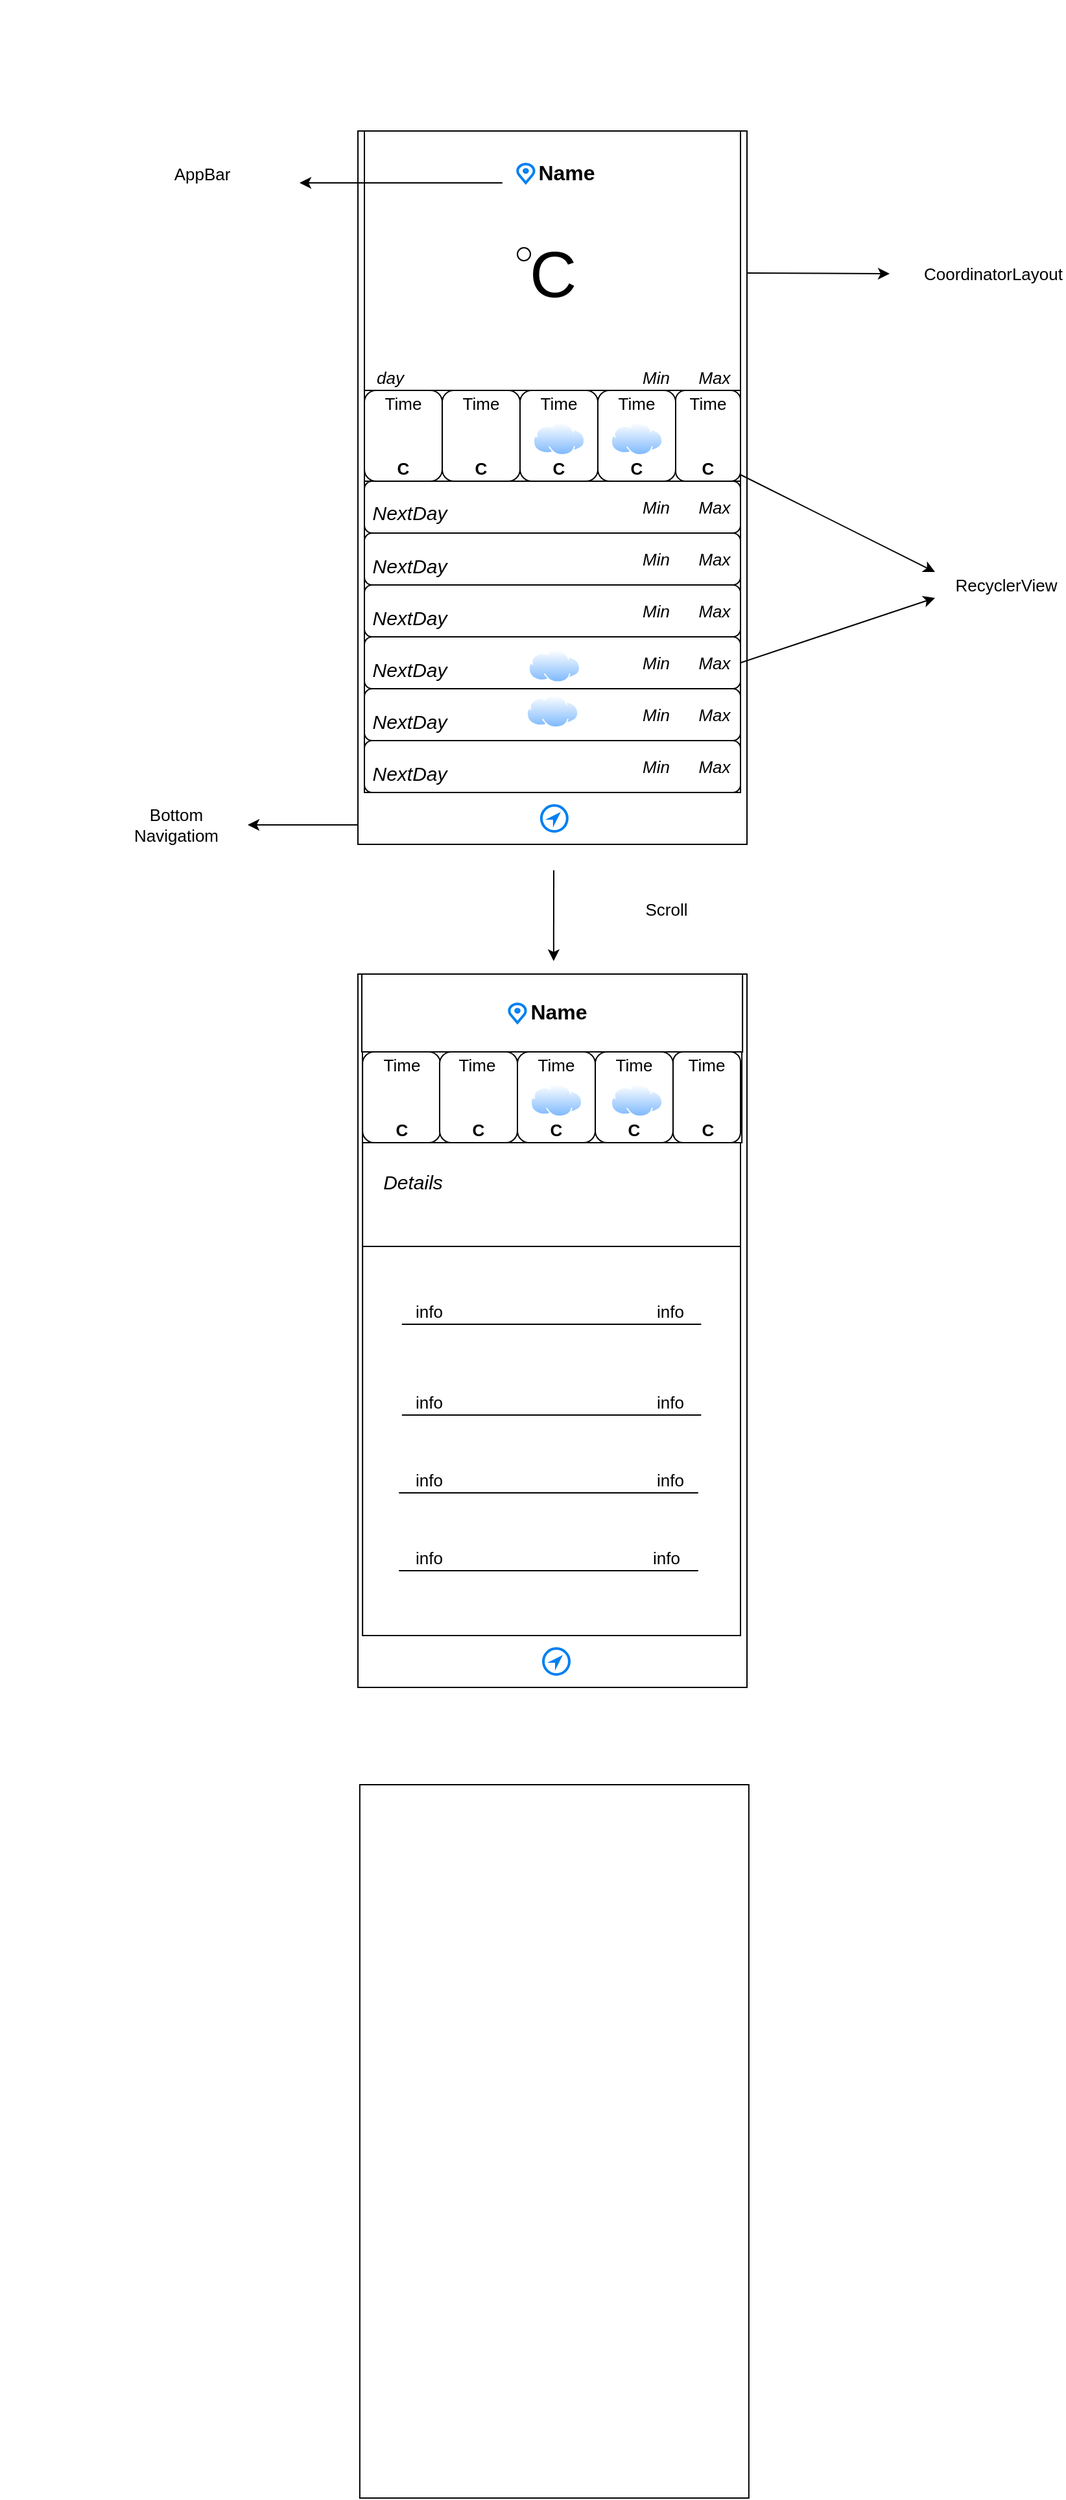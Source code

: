 <mxfile version="13.6.5" type="github">
  <diagram id="t3yBCUSN-lH6VcDjIVjF" name="Page-1">
    <mxGraphModel dx="1422" dy="794" grid="1" gridSize="10" guides="1" tooltips="1" connect="1" arrows="1" fold="1" page="1" pageScale="1" pageWidth="850" pageHeight="1100" math="0" shadow="0">
      <root>
        <mxCell id="0" />
        <mxCell id="1" parent="0" />
        <mxCell id="0NbwlL-7INHjP1GCCuyA-1" value="" style="whiteSpace=wrap;html=1;" vertex="1" parent="1">
          <mxGeometry x="275" y="100" width="300" height="550" as="geometry" />
        </mxCell>
        <mxCell id="0NbwlL-7INHjP1GCCuyA-3" value="" style="whiteSpace=wrap;html=1;" vertex="1" parent="1">
          <mxGeometry x="280" y="370" width="290" height="240" as="geometry" />
        </mxCell>
        <mxCell id="0NbwlL-7INHjP1GCCuyA-5" value="" style="whiteSpace=wrap;html=1;" vertex="1" parent="1">
          <mxGeometry x="280" y="100" width="290" height="200" as="geometry" />
        </mxCell>
        <mxCell id="0NbwlL-7INHjP1GCCuyA-6" value="" style="whiteSpace=wrap;html=1;" vertex="1" parent="1">
          <mxGeometry x="280" y="300" width="290" height="70" as="geometry" />
        </mxCell>
        <mxCell id="0NbwlL-7INHjP1GCCuyA-8" value="&lt;font style=&quot;font-size: 16px&quot;&gt;Name&lt;/font&gt;" style="text;html=1;strokeColor=none;fillColor=none;align=center;verticalAlign=middle;whiteSpace=wrap;fontStyle=1;fontSize=17;" vertex="1" parent="1">
          <mxGeometry x="406.43" y="117.5" width="60" height="30" as="geometry" />
        </mxCell>
        <mxCell id="0NbwlL-7INHjP1GCCuyA-11" value="&lt;p style=&quot;font-size: 50px;&quot;&gt;C&lt;/p&gt;" style="text;html=1;strokeColor=none;fillColor=none;align=center;verticalAlign=middle;whiteSpace=wrap;fontSize=50;fontFamily=Helvetica;" vertex="1" parent="1">
          <mxGeometry x="372.93" y="170" width="105" height="80" as="geometry" />
        </mxCell>
        <mxCell id="0NbwlL-7INHjP1GCCuyA-13" value="" style="ellipse;whiteSpace=wrap;html=1;aspect=fixed;fontFamily=Helvetica;fontSize=50;fontStyle=1" vertex="1" parent="1">
          <mxGeometry x="398" y="190" width="10" height="10" as="geometry" />
        </mxCell>
        <mxCell id="0NbwlL-7INHjP1GCCuyA-15" value="&lt;i style=&quot;font-size: 13px;&quot;&gt;day&lt;/i&gt;" style="text;html=1;strokeColor=none;fillColor=none;align=center;verticalAlign=middle;whiteSpace=wrap;rounded=0;fontFamily=Helvetica;fontSize=13;" vertex="1" parent="1">
          <mxGeometry x="280" y="280" width="40" height="20" as="geometry" />
        </mxCell>
        <mxCell id="0NbwlL-7INHjP1GCCuyA-25" value="" style="endArrow=classic;html=1;fontFamily=Helvetica;fontSize=13;" edge="1" parent="1">
          <mxGeometry width="50" height="50" relative="1" as="geometry">
            <mxPoint x="570" y="365" as="sourcePoint" />
            <mxPoint x="720" y="440" as="targetPoint" />
            <Array as="points" />
          </mxGeometry>
        </mxCell>
        <mxCell id="0NbwlL-7INHjP1GCCuyA-27" value="RecyclerView" style="text;html=1;strokeColor=none;fillColor=none;align=center;verticalAlign=middle;whiteSpace=wrap;rounded=0;fontFamily=Helvetica;fontSize=13;" vertex="1" parent="1">
          <mxGeometry x="740" y="440" width="70" height="20" as="geometry" />
        </mxCell>
        <mxCell id="0NbwlL-7INHjP1GCCuyA-30" value="" style="endArrow=classic;html=1;fontFamily=Helvetica;fontSize=13;" edge="1" parent="1">
          <mxGeometry width="50" height="50" relative="1" as="geometry">
            <mxPoint x="570" y="510" as="sourcePoint" />
            <mxPoint x="720" y="460" as="targetPoint" />
            <Array as="points" />
          </mxGeometry>
        </mxCell>
        <mxCell id="0NbwlL-7INHjP1GCCuyA-34" value="" style="rounded=1;whiteSpace=wrap;html=1;fontFamily=Helvetica;fontSize=13;" vertex="1" parent="1">
          <mxGeometry x="280" y="300" width="60" height="70" as="geometry" />
        </mxCell>
        <mxCell id="0NbwlL-7INHjP1GCCuyA-36" value="Time" style="text;html=1;strokeColor=none;fillColor=none;align=center;verticalAlign=middle;whiteSpace=wrap;rounded=0;fontFamily=Helvetica;fontSize=13;" vertex="1" parent="1">
          <mxGeometry x="280" y="300" width="60" height="20" as="geometry" />
        </mxCell>
        <mxCell id="0NbwlL-7INHjP1GCCuyA-41" value="&lt;div style=&quot;text-align: justify&quot;&gt;&lt;b&gt;C&lt;/b&gt;&lt;/div&gt;" style="text;html=1;strokeColor=none;fillColor=none;align=center;verticalAlign=middle;whiteSpace=wrap;rounded=0;fontFamily=Helvetica;fontSize=13;" vertex="1" parent="1">
          <mxGeometry x="280" y="350" width="60" height="20" as="geometry" />
        </mxCell>
        <mxCell id="0NbwlL-7INHjP1GCCuyA-43" value="" style="ellipse;whiteSpace=wrap;html=1;aspect=fixed;fontFamily=Helvetica;fontSize=50;fontStyle=1" vertex="1" parent="1">
          <mxGeometry x="NaN" y="NaN" width="NaN" height="10" as="geometry" />
        </mxCell>
        <mxCell id="0NbwlL-7INHjP1GCCuyA-60" value="" style="rounded=1;whiteSpace=wrap;html=1;fontFamily=Helvetica;fontSize=30;align=center;" vertex="1" parent="1">
          <mxGeometry x="280" y="370" width="290" height="40" as="geometry" />
        </mxCell>
        <mxCell id="0NbwlL-7INHjP1GCCuyA-61" value="" style="rounded=1;whiteSpace=wrap;html=1;fontFamily=Helvetica;fontSize=30;align=center;" vertex="1" parent="1">
          <mxGeometry x="280" y="410" width="290" height="40" as="geometry" />
        </mxCell>
        <mxCell id="0NbwlL-7INHjP1GCCuyA-62" value="" style="rounded=1;whiteSpace=wrap;html=1;fontFamily=Helvetica;fontSize=30;align=center;" vertex="1" parent="1">
          <mxGeometry x="280" y="450" width="290" height="40" as="geometry" />
        </mxCell>
        <mxCell id="0NbwlL-7INHjP1GCCuyA-63" value="" style="rounded=1;whiteSpace=wrap;html=1;fontFamily=Helvetica;fontSize=30;align=center;" vertex="1" parent="1">
          <mxGeometry x="280" y="490" width="290" height="40" as="geometry" />
        </mxCell>
        <mxCell id="0NbwlL-7INHjP1GCCuyA-66" value="&lt;i style=&quot;font-size: 13px&quot;&gt;Min&lt;/i&gt;" style="text;html=1;strokeColor=none;fillColor=none;align=center;verticalAlign=middle;whiteSpace=wrap;rounded=0;fontFamily=Helvetica;fontSize=13;" vertex="1" parent="1">
          <mxGeometry x="485" y="280" width="40" height="20" as="geometry" />
        </mxCell>
        <mxCell id="0NbwlL-7INHjP1GCCuyA-67" value="&lt;i style=&quot;font-size: 13px&quot;&gt;Max&lt;/i&gt;" style="text;html=1;strokeColor=none;fillColor=none;align=center;verticalAlign=middle;whiteSpace=wrap;rounded=0;fontFamily=Helvetica;fontSize=13;" vertex="1" parent="1">
          <mxGeometry x="530" y="280" width="40" height="20" as="geometry" />
        </mxCell>
        <mxCell id="0NbwlL-7INHjP1GCCuyA-71" value="" style="rounded=1;whiteSpace=wrap;html=1;fontFamily=Helvetica;fontSize=13;" vertex="1" parent="1">
          <mxGeometry x="340" y="300" width="60" height="70" as="geometry" />
        </mxCell>
        <mxCell id="0NbwlL-7INHjP1GCCuyA-75" value="Time" style="text;html=1;strokeColor=none;fillColor=none;align=center;verticalAlign=middle;whiteSpace=wrap;rounded=0;fontFamily=Helvetica;fontSize=13;" vertex="1" parent="1">
          <mxGeometry x="340" y="300" width="60" height="20" as="geometry" />
        </mxCell>
        <mxCell id="0NbwlL-7INHjP1GCCuyA-77" value="&lt;div style=&quot;text-align: justify&quot;&gt;&lt;b&gt;C&lt;/b&gt;&lt;/div&gt;" style="text;html=1;strokeColor=none;fillColor=none;align=center;verticalAlign=middle;whiteSpace=wrap;rounded=0;fontFamily=Helvetica;fontSize=13;" vertex="1" parent="1">
          <mxGeometry x="340" y="350" width="60" height="20" as="geometry" />
        </mxCell>
        <mxCell id="0NbwlL-7INHjP1GCCuyA-83" value="" style="rounded=1;whiteSpace=wrap;html=1;fontFamily=Helvetica;fontSize=13;" vertex="1" parent="1">
          <mxGeometry x="400" y="300" width="60" height="70" as="geometry" />
        </mxCell>
        <mxCell id="0NbwlL-7INHjP1GCCuyA-84" value="" style="rounded=1;whiteSpace=wrap;html=1;fontFamily=Helvetica;fontSize=13;" vertex="1" parent="1">
          <mxGeometry x="460" y="300" width="60" height="70" as="geometry" />
        </mxCell>
        <mxCell id="0NbwlL-7INHjP1GCCuyA-85" value="" style="rounded=1;whiteSpace=wrap;html=1;fontFamily=Helvetica;fontSize=13;" vertex="1" parent="1">
          <mxGeometry x="520" y="300" width="50" height="70" as="geometry" />
        </mxCell>
        <mxCell id="0NbwlL-7INHjP1GCCuyA-87" value="" style="rounded=1;whiteSpace=wrap;html=1;fontFamily=Helvetica;fontSize=30;align=center;" vertex="1" parent="1">
          <mxGeometry x="280" y="530" width="290" height="40" as="geometry" />
        </mxCell>
        <mxCell id="0NbwlL-7INHjP1GCCuyA-88" value="&lt;div&gt;&lt;span style=&quot;font-size: 15px&quot;&gt;&lt;i&gt;NextDay&lt;/i&gt;&lt;/span&gt;&lt;/div&gt;" style="text;html=1;strokeColor=none;fillColor=none;align=center;verticalAlign=bottom;whiteSpace=wrap;rounded=0;fontFamily=Helvetica;fontSize=30;" vertex="1" parent="1">
          <mxGeometry x="280" y="370" width="70" height="40" as="geometry" />
        </mxCell>
        <mxCell id="0NbwlL-7INHjP1GCCuyA-92" value="&lt;i style=&quot;font-size: 13px&quot;&gt;Min&lt;/i&gt;" style="text;html=1;strokeColor=none;fillColor=none;align=center;verticalAlign=middle;whiteSpace=wrap;rounded=0;fontFamily=Helvetica;fontSize=13;" vertex="1" parent="1">
          <mxGeometry x="485" y="380" width="40" height="20" as="geometry" />
        </mxCell>
        <mxCell id="0NbwlL-7INHjP1GCCuyA-93" value="&lt;i style=&quot;font-size: 13px&quot;&gt;Max&lt;/i&gt;" style="text;html=1;strokeColor=none;fillColor=none;align=center;verticalAlign=middle;whiteSpace=wrap;rounded=0;fontFamily=Helvetica;fontSize=13;" vertex="1" parent="1">
          <mxGeometry x="530" y="380" width="40" height="20" as="geometry" />
        </mxCell>
        <mxCell id="0NbwlL-7INHjP1GCCuyA-95" value="&lt;i style=&quot;font-size: 15px&quot;&gt;NextDay&lt;/i&gt;" style="text;html=1;strokeColor=none;fillColor=none;align=center;verticalAlign=middle;whiteSpace=wrap;rounded=0;fontFamily=Helvetica;fontSize=30;" vertex="1" parent="1">
          <mxGeometry x="280" y="410" width="70" height="40" as="geometry" />
        </mxCell>
        <mxCell id="0NbwlL-7INHjP1GCCuyA-98" value="&lt;i style=&quot;font-size: 13px&quot;&gt;Min&lt;/i&gt;" style="text;html=1;strokeColor=none;fillColor=none;align=center;verticalAlign=middle;whiteSpace=wrap;rounded=0;fontFamily=Helvetica;fontSize=13;" vertex="1" parent="1">
          <mxGeometry x="485" y="420" width="40" height="20" as="geometry" />
        </mxCell>
        <mxCell id="0NbwlL-7INHjP1GCCuyA-99" value="&lt;i style=&quot;font-size: 13px&quot;&gt;Max&lt;/i&gt;" style="text;html=1;strokeColor=none;fillColor=none;align=center;verticalAlign=middle;whiteSpace=wrap;rounded=0;fontFamily=Helvetica;fontSize=13;" vertex="1" parent="1">
          <mxGeometry x="530" y="420" width="40" height="20" as="geometry" />
        </mxCell>
        <mxCell id="0NbwlL-7INHjP1GCCuyA-101" value="" style="rounded=1;whiteSpace=wrap;html=1;fontFamily=Helvetica;fontSize=30;align=center;" vertex="1" parent="1">
          <mxGeometry x="280" y="570" width="290" height="40" as="geometry" />
        </mxCell>
        <mxCell id="0NbwlL-7INHjP1GCCuyA-102" value="&lt;i style=&quot;font-size: 15px&quot;&gt;NextDay&lt;/i&gt;" style="text;html=1;strokeColor=none;fillColor=none;align=center;verticalAlign=middle;whiteSpace=wrap;rounded=0;fontFamily=Helvetica;fontSize=30;" vertex="1" parent="1">
          <mxGeometry x="280" y="450" width="70" height="40" as="geometry" />
        </mxCell>
        <mxCell id="0NbwlL-7INHjP1GCCuyA-105" value="&lt;i style=&quot;font-size: 13px&quot;&gt;Min&lt;/i&gt;" style="text;html=1;strokeColor=none;fillColor=none;align=center;verticalAlign=middle;whiteSpace=wrap;rounded=0;fontFamily=Helvetica;fontSize=13;" vertex="1" parent="1">
          <mxGeometry x="485" y="460" width="40" height="20" as="geometry" />
        </mxCell>
        <mxCell id="0NbwlL-7INHjP1GCCuyA-106" value="&lt;i style=&quot;font-size: 13px&quot;&gt;Max&lt;/i&gt;" style="text;html=1;strokeColor=none;fillColor=none;align=center;verticalAlign=middle;whiteSpace=wrap;rounded=0;fontFamily=Helvetica;fontSize=13;" vertex="1" parent="1">
          <mxGeometry x="530" y="460" width="40" height="20" as="geometry" />
        </mxCell>
        <mxCell id="0NbwlL-7INHjP1GCCuyA-121" value="&lt;i style=&quot;font-size: 15px&quot;&gt;NextDay&lt;/i&gt;" style="text;html=1;strokeColor=none;fillColor=none;align=center;verticalAlign=middle;whiteSpace=wrap;rounded=0;fontFamily=Helvetica;fontSize=30;" vertex="1" parent="1">
          <mxGeometry x="280" y="490" width="70" height="40" as="geometry" />
        </mxCell>
        <mxCell id="0NbwlL-7INHjP1GCCuyA-122" value="&lt;i style=&quot;font-size: 15px&quot;&gt;NextDay&lt;/i&gt;" style="text;html=1;strokeColor=none;fillColor=none;align=center;verticalAlign=middle;whiteSpace=wrap;rounded=0;fontFamily=Helvetica;fontSize=30;" vertex="1" parent="1">
          <mxGeometry x="280" y="530" width="70" height="40" as="geometry" />
        </mxCell>
        <mxCell id="0NbwlL-7INHjP1GCCuyA-123" value="&lt;i style=&quot;font-size: 15px&quot;&gt;NextDay&lt;/i&gt;" style="text;html=1;strokeColor=none;fillColor=none;align=center;verticalAlign=middle;whiteSpace=wrap;rounded=0;fontFamily=Helvetica;fontSize=30;" vertex="1" parent="1">
          <mxGeometry x="280" y="570" width="70" height="40" as="geometry" />
        </mxCell>
        <mxCell id="0NbwlL-7INHjP1GCCuyA-124" value="Time" style="text;html=1;strokeColor=none;fillColor=none;align=center;verticalAlign=middle;whiteSpace=wrap;rounded=0;fontFamily=Helvetica;fontSize=13;" vertex="1" parent="1">
          <mxGeometry x="400" y="300" width="60" height="20" as="geometry" />
        </mxCell>
        <mxCell id="0NbwlL-7INHjP1GCCuyA-125" value="Time" style="text;html=1;strokeColor=none;fillColor=none;align=center;verticalAlign=middle;whiteSpace=wrap;rounded=0;fontFamily=Helvetica;fontSize=13;" vertex="1" parent="1">
          <mxGeometry x="460" y="300" width="60" height="20" as="geometry" />
        </mxCell>
        <mxCell id="0NbwlL-7INHjP1GCCuyA-126" value="Time" style="text;html=1;strokeColor=none;fillColor=none;align=center;verticalAlign=middle;whiteSpace=wrap;rounded=0;fontFamily=Helvetica;fontSize=13;" vertex="1" parent="1">
          <mxGeometry x="520" y="300" width="50" height="20" as="geometry" />
        </mxCell>
        <mxCell id="0NbwlL-7INHjP1GCCuyA-127" value="&lt;div style=&quot;text-align: justify&quot;&gt;&lt;b&gt;C&lt;/b&gt;&lt;/div&gt;" style="text;html=1;strokeColor=none;fillColor=none;align=center;verticalAlign=middle;whiteSpace=wrap;rounded=0;fontFamily=Helvetica;fontSize=13;" vertex="1" parent="1">
          <mxGeometry x="400" y="350" width="60" height="20" as="geometry" />
        </mxCell>
        <mxCell id="0NbwlL-7INHjP1GCCuyA-128" value="&lt;div style=&quot;text-align: justify&quot;&gt;&lt;b&gt;C&lt;/b&gt;&lt;/div&gt;" style="text;html=1;strokeColor=none;fillColor=none;align=center;verticalAlign=middle;whiteSpace=wrap;rounded=0;fontFamily=Helvetica;fontSize=13;" vertex="1" parent="1">
          <mxGeometry x="460" y="350" width="60" height="20" as="geometry" />
        </mxCell>
        <mxCell id="0NbwlL-7INHjP1GCCuyA-129" value="&lt;div style=&quot;text-align: justify&quot;&gt;&lt;b&gt;C&lt;/b&gt;&lt;/div&gt;" style="text;html=1;strokeColor=none;fillColor=none;align=center;verticalAlign=middle;whiteSpace=wrap;rounded=0;fontFamily=Helvetica;fontSize=13;" vertex="1" parent="1">
          <mxGeometry x="520" y="350" width="50" height="20" as="geometry" />
        </mxCell>
        <mxCell id="0NbwlL-7INHjP1GCCuyA-130" value="&lt;i style=&quot;font-size: 13px&quot;&gt;Min&lt;/i&gt;" style="text;html=1;strokeColor=none;fillColor=none;align=center;verticalAlign=middle;whiteSpace=wrap;rounded=0;fontFamily=Helvetica;fontSize=13;" vertex="1" parent="1">
          <mxGeometry x="485" y="500" width="40" height="20" as="geometry" />
        </mxCell>
        <mxCell id="0NbwlL-7INHjP1GCCuyA-131" value="&lt;i style=&quot;font-size: 13px&quot;&gt;Min&lt;/i&gt;" style="text;html=1;strokeColor=none;fillColor=none;align=center;verticalAlign=middle;whiteSpace=wrap;rounded=0;fontFamily=Helvetica;fontSize=13;" vertex="1" parent="1">
          <mxGeometry x="485" y="540" width="40" height="20" as="geometry" />
        </mxCell>
        <mxCell id="0NbwlL-7INHjP1GCCuyA-132" value="&lt;i style=&quot;font-size: 13px&quot;&gt;Min&lt;/i&gt;" style="text;html=1;strokeColor=none;fillColor=none;align=center;verticalAlign=middle;whiteSpace=wrap;rounded=0;fontFamily=Helvetica;fontSize=13;" vertex="1" parent="1">
          <mxGeometry x="485" y="580" width="40" height="20" as="geometry" />
        </mxCell>
        <mxCell id="0NbwlL-7INHjP1GCCuyA-133" value="&lt;i style=&quot;font-size: 13px&quot;&gt;Max&lt;/i&gt;" style="text;html=1;strokeColor=none;fillColor=none;align=center;verticalAlign=middle;whiteSpace=wrap;rounded=0;fontFamily=Helvetica;fontSize=13;" vertex="1" parent="1">
          <mxGeometry x="530" y="500" width="40" height="20" as="geometry" />
        </mxCell>
        <mxCell id="0NbwlL-7INHjP1GCCuyA-134" value="&lt;i style=&quot;font-size: 13px&quot;&gt;Max&lt;/i&gt;" style="text;html=1;strokeColor=none;fillColor=none;align=center;verticalAlign=middle;whiteSpace=wrap;rounded=0;fontFamily=Helvetica;fontSize=13;" vertex="1" parent="1">
          <mxGeometry x="530" y="540" width="40" height="20" as="geometry" />
        </mxCell>
        <mxCell id="0NbwlL-7INHjP1GCCuyA-135" value="&lt;i style=&quot;font-size: 13px&quot;&gt;Max&lt;/i&gt;" style="text;html=1;strokeColor=none;fillColor=none;align=center;verticalAlign=middle;whiteSpace=wrap;rounded=0;fontFamily=Helvetica;fontSize=13;" vertex="1" parent="1">
          <mxGeometry x="530" y="580" width="40" height="20" as="geometry" />
        </mxCell>
        <mxCell id="0NbwlL-7INHjP1GCCuyA-138" value="" style="aspect=fixed;perimeter=ellipsePerimeter;html=1;align=center;shadow=0;dashed=0;spacingTop=3;image;image=img/lib/active_directory/internet_cloud.svg;fontFamily=Helvetica;fontSize=30;" vertex="1" parent="1">
          <mxGeometry x="410" y="324.8" width="40" height="25.2" as="geometry" />
        </mxCell>
        <mxCell id="0NbwlL-7INHjP1GCCuyA-139" value="" style="shape=image;html=1;verticalAlign=top;verticalLabelPosition=bottom;labelBackgroundColor=#ffffff;imageAspect=0;aspect=fixed;image=https://cdn2.iconfinder.com/data/icons/weather-flat-14/64/weather02-128.png;fontFamily=Helvetica;fontSize=30;align=center;" vertex="1" parent="1">
          <mxGeometry x="292.13" y="317.13" width="32.87" height="32.87" as="geometry" />
        </mxCell>
        <mxCell id="0NbwlL-7INHjP1GCCuyA-141" value="" style="shape=image;html=1;verticalAlign=top;verticalLabelPosition=bottom;labelBackgroundColor=#ffffff;imageAspect=0;aspect=fixed;image=https://cdn1.iconfinder.com/data/icons/hawcons/32/699843-icon-4-cloud-rain-128.png;fontFamily=Helvetica;fontSize=30;align=center;" vertex="1" parent="1">
          <mxGeometry x="530" y="320" width="30" height="30" as="geometry" />
        </mxCell>
        <mxCell id="0NbwlL-7INHjP1GCCuyA-142" value="" style="aspect=fixed;perimeter=ellipsePerimeter;html=1;align=center;shadow=0;dashed=0;spacingTop=3;image;image=img/lib/active_directory/internet_cloud.svg;fontFamily=Helvetica;fontSize=30;" vertex="1" parent="1">
          <mxGeometry x="470" y="324.8" width="40" height="25.2" as="geometry" />
        </mxCell>
        <mxCell id="0NbwlL-7INHjP1GCCuyA-143" value="" style="shape=image;html=1;verticalAlign=top;verticalLabelPosition=bottom;labelBackgroundColor=#ffffff;imageAspect=0;aspect=fixed;image=https://cdn1.iconfinder.com/data/icons/hawcons/32/699843-icon-4-cloud-rain-128.png;fontFamily=Helvetica;fontSize=30;align=center;" vertex="1" parent="1">
          <mxGeometry x="411.43" y="575" width="30" height="30" as="geometry" />
        </mxCell>
        <mxCell id="0NbwlL-7INHjP1GCCuyA-144" value="" style="shape=image;html=1;verticalAlign=top;verticalLabelPosition=bottom;labelBackgroundColor=#ffffff;imageAspect=0;aspect=fixed;image=https://cdn2.iconfinder.com/data/icons/weather-flat-14/64/weather02-128.png;fontFamily=Helvetica;fontSize=30;align=center;" vertex="1" parent="1">
          <mxGeometry x="353.56" y="319.53" width="32.87" height="32.87" as="geometry" />
        </mxCell>
        <mxCell id="0NbwlL-7INHjP1GCCuyA-145" value="" style="shape=image;html=1;verticalAlign=top;verticalLabelPosition=bottom;labelBackgroundColor=#ffffff;imageAspect=0;aspect=fixed;image=https://cdn2.iconfinder.com/data/icons/weather-flat-14/64/weather02-128.png;fontFamily=Helvetica;fontSize=30;align=center;" vertex="1" parent="1">
          <mxGeometry x="410" y="373.56" width="32.87" height="32.87" as="geometry" />
        </mxCell>
        <mxCell id="0NbwlL-7INHjP1GCCuyA-146" value="" style="shape=image;html=1;verticalAlign=top;verticalLabelPosition=bottom;labelBackgroundColor=#ffffff;imageAspect=0;aspect=fixed;image=https://cdn2.iconfinder.com/data/icons/weather-flat-14/64/weather02-128.png;fontFamily=Helvetica;fontSize=30;align=center;" vertex="1" parent="1">
          <mxGeometry x="410" y="413.56" width="32.87" height="32.87" as="geometry" />
        </mxCell>
        <mxCell id="0NbwlL-7INHjP1GCCuyA-147" value="" style="shape=image;html=1;verticalAlign=top;verticalLabelPosition=bottom;labelBackgroundColor=#ffffff;imageAspect=0;aspect=fixed;image=https://cdn2.iconfinder.com/data/icons/weather-flat-14/64/weather02-128.png;fontFamily=Helvetica;fontSize=30;align=center;" vertex="1" parent="1">
          <mxGeometry x="409" y="453.56" width="32.87" height="32.87" as="geometry" />
        </mxCell>
        <mxCell id="0NbwlL-7INHjP1GCCuyA-148" value="" style="aspect=fixed;perimeter=ellipsePerimeter;html=1;align=center;shadow=0;dashed=0;spacingTop=3;image;image=img/lib/active_directory/internet_cloud.svg;fontFamily=Helvetica;fontSize=30;" vertex="1" parent="1">
          <mxGeometry x="406.43" y="500.0" width="40" height="25.2" as="geometry" />
        </mxCell>
        <mxCell id="0NbwlL-7INHjP1GCCuyA-149" value="" style="aspect=fixed;perimeter=ellipsePerimeter;html=1;align=center;shadow=0;dashed=0;spacingTop=3;image;image=img/lib/active_directory/internet_cloud.svg;fontFamily=Helvetica;fontSize=30;" vertex="1" parent="1">
          <mxGeometry x="405" y="534.8" width="40" height="25.2" as="geometry" />
        </mxCell>
        <mxCell id="0NbwlL-7INHjP1GCCuyA-150" value="" style="html=1;verticalLabelPosition=bottom;align=center;labelBackgroundColor=#ffffff;verticalAlign=top;strokeWidth=2;strokeColor=#0080F0;shadow=0;dashed=0;shape=mxgraph.ios7.icons.location_2;fontFamily=Helvetica;fontSize=30;" vertex="1" parent="1">
          <mxGeometry x="416.43" y="620" width="20" height="20" as="geometry" />
        </mxCell>
        <mxCell id="0NbwlL-7INHjP1GCCuyA-156" value="" style="shape=image;html=1;verticalAlign=top;verticalLabelPosition=bottom;labelBackgroundColor=#ffffff;imageAspect=0;aspect=fixed;image=https://cdn4.iconfinder.com/data/icons/evil-icons-user-interface/64/menu-128.png;fontFamily=Helvetica;fontSize=30;align=center;" vertex="1" parent="1">
          <mxGeometry x="536" y="616" width="28" height="28" as="geometry" />
        </mxCell>
        <mxCell id="0NbwlL-7INHjP1GCCuyA-158" value="" style="whiteSpace=wrap;html=1;" vertex="1" parent="1">
          <mxGeometry x="275" y="750" width="300" height="550" as="geometry" />
        </mxCell>
        <mxCell id="0NbwlL-7INHjP1GCCuyA-159" value="" style="whiteSpace=wrap;html=1;" vertex="1" parent="1">
          <mxGeometry x="276.43" y="1375" width="300" height="550" as="geometry" />
        </mxCell>
        <mxCell id="0NbwlL-7INHjP1GCCuyA-161" value="" style="rounded=0;whiteSpace=wrap;html=1;fontFamily=Helvetica;fontSize=30;align=center;" vertex="1" parent="1">
          <mxGeometry x="278" y="750" width="293.57" height="60" as="geometry" />
        </mxCell>
        <mxCell id="0NbwlL-7INHjP1GCCuyA-163" value="&lt;font style=&quot;font-size: 16px&quot;&gt;Name&lt;/font&gt;" style="text;html=1;strokeColor=none;fillColor=none;align=center;verticalAlign=middle;whiteSpace=wrap;fontStyle=1;fontSize=17;" vertex="1" parent="1">
          <mxGeometry x="400" y="765" width="60" height="30" as="geometry" />
        </mxCell>
        <mxCell id="0NbwlL-7INHjP1GCCuyA-164" value="" style="html=1;verticalLabelPosition=bottom;align=center;labelBackgroundColor=#ffffff;verticalAlign=top;strokeWidth=2;strokeColor=#0080F0;shadow=0;dashed=0;shape=mxgraph.ios7.icons.location;fontFamily=Helvetica;fontSize=30;" vertex="1" parent="1">
          <mxGeometry x="397.43" y="125" width="14" height="15" as="geometry" />
        </mxCell>
        <mxCell id="0NbwlL-7INHjP1GCCuyA-166" value="" style="html=1;verticalLabelPosition=bottom;align=center;labelBackgroundColor=#ffffff;verticalAlign=top;strokeWidth=2;strokeColor=#0080F0;shadow=0;dashed=0;shape=mxgraph.ios7.icons.location;fontFamily=Helvetica;fontSize=30;" vertex="1" parent="1">
          <mxGeometry x="391" y="772.5" width="14" height="15" as="geometry" />
        </mxCell>
        <mxCell id="0NbwlL-7INHjP1GCCuyA-170" value="" style="rounded=0;whiteSpace=wrap;html=1;fontFamily=Helvetica;fontSize=30;align=center;" vertex="1" parent="1">
          <mxGeometry x="278.5" y="810" width="292.57" height="70" as="geometry" />
        </mxCell>
        <mxCell id="0NbwlL-7INHjP1GCCuyA-171" value="" style="rounded=1;whiteSpace=wrap;html=1;fontFamily=Helvetica;fontSize=13;" vertex="1" parent="1">
          <mxGeometry x="278.57" y="810" width="60" height="70" as="geometry" />
        </mxCell>
        <mxCell id="0NbwlL-7INHjP1GCCuyA-172" value="" style="rounded=1;whiteSpace=wrap;html=1;fontFamily=Helvetica;fontSize=13;" vertex="1" parent="1">
          <mxGeometry x="338" y="810" width="60" height="70" as="geometry" />
        </mxCell>
        <mxCell id="0NbwlL-7INHjP1GCCuyA-173" value="" style="rounded=1;whiteSpace=wrap;html=1;fontFamily=Helvetica;fontSize=13;" vertex="1" parent="1">
          <mxGeometry x="398" y="810" width="60" height="70" as="geometry" />
        </mxCell>
        <mxCell id="0NbwlL-7INHjP1GCCuyA-174" value="" style="rounded=1;whiteSpace=wrap;html=1;fontFamily=Helvetica;fontSize=13;" vertex="1" parent="1">
          <mxGeometry x="458" y="810" width="60" height="70" as="geometry" />
        </mxCell>
        <mxCell id="0NbwlL-7INHjP1GCCuyA-175" value="" style="rounded=1;whiteSpace=wrap;html=1;fontFamily=Helvetica;fontSize=13;" vertex="1" parent="1">
          <mxGeometry x="518" y="810" width="52" height="70" as="geometry" />
        </mxCell>
        <mxCell id="0NbwlL-7INHjP1GCCuyA-176" value="Time" style="text;html=1;strokeColor=none;fillColor=none;align=center;verticalAlign=middle;whiteSpace=wrap;rounded=0;fontFamily=Helvetica;fontSize=13;" vertex="1" parent="1">
          <mxGeometry x="337.43" y="810" width="60" height="20" as="geometry" />
        </mxCell>
        <mxCell id="0NbwlL-7INHjP1GCCuyA-177" value="" style="shape=image;html=1;verticalAlign=top;verticalLabelPosition=bottom;labelBackgroundColor=#ffffff;imageAspect=0;aspect=fixed;image=https://cdn2.iconfinder.com/data/icons/weather-flat-14/64/weather02-128.png;fontFamily=Helvetica;fontSize=30;align=center;" vertex="1" parent="1">
          <mxGeometry x="353.57" y="828.56" width="32.87" height="32.87" as="geometry" />
        </mxCell>
        <mxCell id="0NbwlL-7INHjP1GCCuyA-178" value="&lt;div style=&quot;text-align: justify&quot;&gt;&lt;b&gt;C&lt;/b&gt;&lt;/div&gt;" style="text;html=1;strokeColor=none;fillColor=none;align=center;verticalAlign=middle;whiteSpace=wrap;rounded=0;fontFamily=Helvetica;fontSize=13;" vertex="1" parent="1">
          <mxGeometry x="520" y="860" width="50" height="20" as="geometry" />
        </mxCell>
        <mxCell id="0NbwlL-7INHjP1GCCuyA-180" value="" style="shape=image;html=1;verticalAlign=top;verticalLabelPosition=bottom;labelBackgroundColor=#ffffff;imageAspect=0;aspect=fixed;image=https://cdn2.iconfinder.com/data/icons/weather-flat-14/64/weather02-128.png;fontFamily=Helvetica;fontSize=30;align=center;" vertex="1" parent="1">
          <mxGeometry x="293.56" y="827.13" width="32.87" height="32.87" as="geometry" />
        </mxCell>
        <mxCell id="0NbwlL-7INHjP1GCCuyA-181" value="Time" style="text;html=1;strokeColor=none;fillColor=none;align=center;verticalAlign=middle;whiteSpace=wrap;rounded=0;fontFamily=Helvetica;fontSize=13;" vertex="1" parent="1">
          <mxGeometry x="278.57" y="810" width="60" height="20" as="geometry" />
        </mxCell>
        <mxCell id="0NbwlL-7INHjP1GCCuyA-182" value="&lt;div style=&quot;text-align: justify&quot;&gt;&lt;b&gt;C&lt;/b&gt;&lt;/div&gt;" style="text;html=1;strokeColor=none;fillColor=none;align=center;verticalAlign=middle;whiteSpace=wrap;rounded=0;fontFamily=Helvetica;fontSize=13;" vertex="1" parent="1">
          <mxGeometry x="278.57" y="860" width="60" height="20" as="geometry" />
        </mxCell>
        <mxCell id="0NbwlL-7INHjP1GCCuyA-185" value="Time" style="text;html=1;strokeColor=none;fillColor=none;align=center;verticalAlign=middle;whiteSpace=wrap;rounded=0;fontFamily=Helvetica;fontSize=13;" vertex="1" parent="1">
          <mxGeometry x="398" y="810" width="60" height="20" as="geometry" />
        </mxCell>
        <mxCell id="0NbwlL-7INHjP1GCCuyA-186" value="Time" style="text;html=1;strokeColor=none;fillColor=none;align=center;verticalAlign=middle;whiteSpace=wrap;rounded=0;fontFamily=Helvetica;fontSize=13;" vertex="1" parent="1">
          <mxGeometry x="458" y="810" width="60" height="20" as="geometry" />
        </mxCell>
        <mxCell id="0NbwlL-7INHjP1GCCuyA-187" value="Time" style="text;html=1;strokeColor=none;fillColor=none;align=center;verticalAlign=middle;whiteSpace=wrap;rounded=0;fontFamily=Helvetica;fontSize=13;" vertex="1" parent="1">
          <mxGeometry x="518" y="810" width="52" height="20" as="geometry" />
        </mxCell>
        <mxCell id="0NbwlL-7INHjP1GCCuyA-188" value="&lt;div style=&quot;text-align: justify&quot;&gt;&lt;b&gt;C&lt;/b&gt;&lt;/div&gt;" style="text;html=1;strokeColor=none;fillColor=none;align=center;verticalAlign=middle;whiteSpace=wrap;rounded=0;fontFamily=Helvetica;fontSize=13;" vertex="1" parent="1">
          <mxGeometry x="458" y="860" width="60" height="20" as="geometry" />
        </mxCell>
        <mxCell id="0NbwlL-7INHjP1GCCuyA-189" value="&lt;div style=&quot;text-align: justify&quot;&gt;&lt;b&gt;C&lt;/b&gt;&lt;/div&gt;" style="text;html=1;strokeColor=none;fillColor=none;align=center;verticalAlign=middle;whiteSpace=wrap;rounded=0;fontFamily=Helvetica;fontSize=13;" vertex="1" parent="1">
          <mxGeometry x="398" y="860" width="60" height="20" as="geometry" />
        </mxCell>
        <mxCell id="0NbwlL-7INHjP1GCCuyA-190" value="&lt;div style=&quot;text-align: justify&quot;&gt;&lt;b&gt;C&lt;/b&gt;&lt;/div&gt;" style="text;html=1;strokeColor=none;fillColor=none;align=center;verticalAlign=middle;whiteSpace=wrap;rounded=0;fontFamily=Helvetica;fontSize=13;" vertex="1" parent="1">
          <mxGeometry x="338" y="860" width="60" height="20" as="geometry" />
        </mxCell>
        <mxCell id="0NbwlL-7INHjP1GCCuyA-191" value="" style="aspect=fixed;perimeter=ellipsePerimeter;html=1;align=center;shadow=0;dashed=0;spacingTop=3;image;image=img/lib/active_directory/internet_cloud.svg;fontFamily=Helvetica;fontSize=30;" vertex="1" parent="1">
          <mxGeometry x="470" y="834.8" width="40" height="25.2" as="geometry" />
        </mxCell>
        <mxCell id="0NbwlL-7INHjP1GCCuyA-192" value="" style="aspect=fixed;perimeter=ellipsePerimeter;html=1;align=center;shadow=0;dashed=0;spacingTop=3;image;image=img/lib/active_directory/internet_cloud.svg;fontFamily=Helvetica;fontSize=30;" vertex="1" parent="1">
          <mxGeometry x="408" y="834.8" width="40" height="25.2" as="geometry" />
        </mxCell>
        <mxCell id="0NbwlL-7INHjP1GCCuyA-193" value="" style="shape=image;html=1;verticalAlign=top;verticalLabelPosition=bottom;labelBackgroundColor=#ffffff;imageAspect=0;aspect=fixed;image=https://cdn1.iconfinder.com/data/icons/hawcons/32/699843-icon-4-cloud-rain-128.png;fontFamily=Helvetica;fontSize=30;align=center;" vertex="1" parent="1">
          <mxGeometry x="529" y="832.4" width="30" height="30" as="geometry" />
        </mxCell>
        <mxCell id="0NbwlL-7INHjP1GCCuyA-194" value="" style="rounded=0;whiteSpace=wrap;html=1;fontFamily=Helvetica;fontSize=30;align=center;" vertex="1" parent="1">
          <mxGeometry x="278.57" y="880" width="291.43" height="80" as="geometry" />
        </mxCell>
        <mxCell id="0NbwlL-7INHjP1GCCuyA-196" value="&lt;div style=&quot;text-align: justify&quot;&gt;&lt;span&gt;&lt;font style=&quot;font-size: 15px&quot;&gt;Details&lt;/font&gt;&lt;/span&gt;&lt;/div&gt;" style="text;html=1;strokeColor=none;fillColor=none;align=center;verticalAlign=middle;whiteSpace=wrap;rounded=0;fontFamily=Helvetica;fontSize=30;fontStyle=2" vertex="1" parent="1">
          <mxGeometry x="285" y="890" width="65" height="30" as="geometry" />
        </mxCell>
        <mxCell id="0NbwlL-7INHjP1GCCuyA-198" value="" style="endArrow=classic;html=1;fontFamily=Helvetica;fontSize=30;" edge="1" parent="1">
          <mxGeometry width="50" height="50" relative="1" as="geometry">
            <mxPoint x="575" y="209.5" as="sourcePoint" />
            <mxPoint x="685" y="210" as="targetPoint" />
            <Array as="points" />
          </mxGeometry>
        </mxCell>
        <mxCell id="0NbwlL-7INHjP1GCCuyA-201" value="CoordinatorLayout" style="text;html=1;strokeColor=none;fillColor=none;align=center;verticalAlign=middle;whiteSpace=wrap;rounded=0;fontFamily=Helvetica;fontSize=13;" vertex="1" parent="1">
          <mxGeometry x="710" y="200" width="110" height="20" as="geometry" />
        </mxCell>
        <mxCell id="0NbwlL-7INHjP1GCCuyA-202" value="" style="endArrow=classic;html=1;fontFamily=Helvetica;fontSize=30;" edge="1" parent="1">
          <mxGeometry width="50" height="50" relative="1" as="geometry">
            <mxPoint x="426" y="670" as="sourcePoint" />
            <mxPoint x="425.93" y="740" as="targetPoint" />
            <Array as="points" />
          </mxGeometry>
        </mxCell>
        <mxCell id="0NbwlL-7INHjP1GCCuyA-203" value="Scroll&lt;br&gt;" style="text;html=1;strokeColor=none;fillColor=none;align=center;verticalAlign=middle;whiteSpace=wrap;rounded=0;fontFamily=Helvetica;fontSize=13;" vertex="1" parent="1">
          <mxGeometry x="477.93" y="690" width="70" height="20" as="geometry" />
        </mxCell>
        <mxCell id="0NbwlL-7INHjP1GCCuyA-204" value="" style="endArrow=classic;html=1;fontFamily=Helvetica;fontSize=30;" edge="1" parent="1">
          <mxGeometry width="50" height="50" relative="1" as="geometry">
            <mxPoint x="275" y="635" as="sourcePoint" />
            <mxPoint x="190" y="635" as="targetPoint" />
            <Array as="points">
              <mxPoint x="210" y="635" />
            </Array>
          </mxGeometry>
        </mxCell>
        <mxCell id="0NbwlL-7INHjP1GCCuyA-205" value="Bottom Navigatiom" style="text;html=1;strokeColor=none;fillColor=none;align=center;verticalAlign=middle;whiteSpace=wrap;rounded=0;fontFamily=Helvetica;fontSize=13;" vertex="1" parent="1">
          <mxGeometry x="100" y="620" width="70" height="30" as="geometry" />
        </mxCell>
        <mxCell id="0NbwlL-7INHjP1GCCuyA-206" value="" style="endArrow=classic;html=1;fontFamily=Helvetica;fontSize=30;" edge="1" parent="1">
          <mxGeometry width="50" height="50" relative="1" as="geometry">
            <mxPoint x="386.43" y="140" as="sourcePoint" />
            <mxPoint x="230" y="140" as="targetPoint" />
          </mxGeometry>
        </mxCell>
        <mxCell id="0NbwlL-7INHjP1GCCuyA-207" value="AppBar" style="text;html=1;strokeColor=none;fillColor=none;align=center;verticalAlign=middle;whiteSpace=wrap;rounded=0;fontFamily=Helvetica;fontSize=13;" vertex="1" parent="1">
          <mxGeometry x="120" y="117.5" width="70" height="30" as="geometry" />
        </mxCell>
        <mxCell id="0NbwlL-7INHjP1GCCuyA-208" value="" style="rounded=0;whiteSpace=wrap;html=1;fontFamily=Helvetica;fontSize=30;align=center;" vertex="1" parent="1">
          <mxGeometry x="278.57" y="960" width="291.43" height="300" as="geometry" />
        </mxCell>
        <mxCell id="0NbwlL-7INHjP1GCCuyA-209" value="" style="html=1;verticalLabelPosition=bottom;align=center;labelBackgroundColor=#ffffff;verticalAlign=top;strokeWidth=2;strokeColor=#0080F0;shadow=0;dashed=0;shape=mxgraph.ios7.icons.location_2;fontFamily=Helvetica;fontSize=30;" vertex="1" parent="1">
          <mxGeometry x="418" y="1270" width="20" height="20" as="geometry" />
        </mxCell>
        <mxCell id="0NbwlL-7INHjP1GCCuyA-210" value="" style="shape=image;html=1;verticalAlign=top;verticalLabelPosition=bottom;labelBackgroundColor=#ffffff;imageAspect=0;aspect=fixed;image=https://cdn4.iconfinder.com/data/icons/evil-icons-user-interface/64/menu-128.png;fontFamily=Helvetica;fontSize=30;align=center;" vertex="1" parent="1">
          <mxGeometry x="542" y="1266" width="28" height="28" as="geometry" />
        </mxCell>
        <mxCell id="0NbwlL-7INHjP1GCCuyA-211" value="" style="endArrow=none;html=1;fontFamily=Helvetica;fontSize=30;" edge="1" parent="1">
          <mxGeometry width="50" height="50" relative="1" as="geometry">
            <mxPoint x="344.28" y="1020" as="sourcePoint" />
            <mxPoint x="504.28" y="1020" as="targetPoint" />
            <Array as="points">
              <mxPoint x="304.28" y="1020" />
              <mxPoint x="344.28" y="1020" />
              <mxPoint x="504.28" y="1020" />
              <mxPoint x="544.28" y="1020" />
            </Array>
          </mxGeometry>
        </mxCell>
        <mxCell id="0NbwlL-7INHjP1GCCuyA-212" value="" style="endArrow=none;html=1;fontFamily=Helvetica;fontSize=30;" edge="1" parent="1">
          <mxGeometry width="50" height="50" relative="1" as="geometry">
            <mxPoint x="344.29" y="1090" as="sourcePoint" />
            <mxPoint x="504.29" y="1090" as="targetPoint" />
            <Array as="points">
              <mxPoint x="304.29" y="1090" />
              <mxPoint x="344.29" y="1090" />
              <mxPoint x="504.29" y="1090" />
              <mxPoint x="544.29" y="1090" />
            </Array>
          </mxGeometry>
        </mxCell>
        <mxCell id="0NbwlL-7INHjP1GCCuyA-213" value="" style="endArrow=none;html=1;fontFamily=Helvetica;fontSize=30;" edge="1" parent="1">
          <mxGeometry width="50" height="50" relative="1" as="geometry">
            <mxPoint x="342" y="1150" as="sourcePoint" />
            <mxPoint x="502" y="1150" as="targetPoint" />
            <Array as="points">
              <mxPoint x="302" y="1150" />
              <mxPoint x="342" y="1150" />
              <mxPoint x="502" y="1150" />
              <mxPoint x="542" y="1150" />
            </Array>
          </mxGeometry>
        </mxCell>
        <mxCell id="0NbwlL-7INHjP1GCCuyA-214" value="" style="endArrow=none;html=1;fontFamily=Helvetica;fontSize=30;" edge="1" parent="1">
          <mxGeometry width="50" height="50" relative="1" as="geometry">
            <mxPoint x="342" y="1210" as="sourcePoint" />
            <mxPoint x="502" y="1210" as="targetPoint" />
            <Array as="points">
              <mxPoint x="302" y="1210" />
              <mxPoint x="342" y="1210" />
              <mxPoint x="502" y="1210" />
              <mxPoint x="542" y="1210" />
            </Array>
          </mxGeometry>
        </mxCell>
        <mxCell id="0NbwlL-7INHjP1GCCuyA-220" value="info" style="text;html=1;strokeColor=none;fillColor=none;align=center;verticalAlign=middle;whiteSpace=wrap;rounded=0;fontFamily=Helvetica;fontSize=13;" vertex="1" parent="1">
          <mxGeometry x="310" y="1190" width="40" height="20" as="geometry" />
        </mxCell>
        <mxCell id="0NbwlL-7INHjP1GCCuyA-221" value="info" style="text;html=1;strokeColor=none;fillColor=none;align=center;verticalAlign=middle;whiteSpace=wrap;rounded=0;fontFamily=Helvetica;fontSize=13;" vertex="1" parent="1">
          <mxGeometry x="492.93" y="1190" width="40" height="20" as="geometry" />
        </mxCell>
        <mxCell id="0NbwlL-7INHjP1GCCuyA-222" value="info" style="text;html=1;strokeColor=none;fillColor=none;align=center;verticalAlign=middle;whiteSpace=wrap;rounded=0;fontFamily=Helvetica;fontSize=13;" vertex="1" parent="1">
          <mxGeometry x="496" y="1130" width="40" height="20" as="geometry" />
        </mxCell>
        <mxCell id="0NbwlL-7INHjP1GCCuyA-223" value="info" style="text;html=1;strokeColor=none;fillColor=none;align=center;verticalAlign=middle;whiteSpace=wrap;rounded=0;fontFamily=Helvetica;fontSize=13;" vertex="1" parent="1">
          <mxGeometry x="310" y="1130" width="40" height="20" as="geometry" />
        </mxCell>
        <mxCell id="0NbwlL-7INHjP1GCCuyA-224" value="info" style="text;html=1;strokeColor=none;fillColor=none;align=center;verticalAlign=middle;whiteSpace=wrap;rounded=0;fontFamily=Helvetica;fontSize=13;" vertex="1" parent="1">
          <mxGeometry x="496" y="1070" width="40" height="20" as="geometry" />
        </mxCell>
        <mxCell id="0NbwlL-7INHjP1GCCuyA-225" value="info" style="text;html=1;strokeColor=none;fillColor=none;align=center;verticalAlign=middle;whiteSpace=wrap;rounded=0;fontFamily=Helvetica;fontSize=13;" vertex="1" parent="1">
          <mxGeometry x="310" y="1070" width="40" height="20" as="geometry" />
        </mxCell>
        <mxCell id="0NbwlL-7INHjP1GCCuyA-226" value="info" style="text;html=1;strokeColor=none;fillColor=none;align=center;verticalAlign=middle;whiteSpace=wrap;rounded=0;fontFamily=Helvetica;fontSize=13;" vertex="1" parent="1">
          <mxGeometry x="496" y="1000" width="40" height="20" as="geometry" />
        </mxCell>
        <mxCell id="0NbwlL-7INHjP1GCCuyA-227" value="info" style="text;html=1;strokeColor=none;fillColor=none;align=center;verticalAlign=middle;whiteSpace=wrap;rounded=0;fontFamily=Helvetica;fontSize=13;" vertex="1" parent="1">
          <mxGeometry x="310" y="1000" width="40" height="20" as="geometry" />
        </mxCell>
      </root>
    </mxGraphModel>
  </diagram>
</mxfile>
